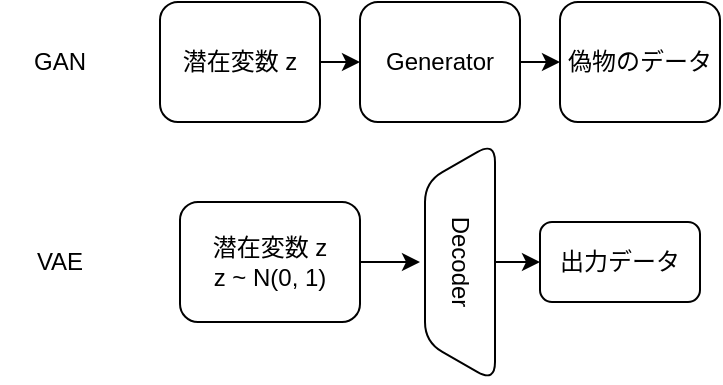 <mxfile>
    <diagram id="9qb3gVUu2T_-5S_EjQZa" name="ページ1">
        <mxGraphModel dx="683" dy="393" grid="1" gridSize="10" guides="1" tooltips="1" connect="1" arrows="1" fold="1" page="1" pageScale="1" pageWidth="827" pageHeight="1169" math="0" shadow="0">
            <root>
                <mxCell id="0"/>
                <mxCell id="1" parent="0"/>
                <mxCell id="8" value="" style="edgeStyle=none;html=1;" parent="1" source="5" edge="1">
                    <mxGeometry relative="1" as="geometry">
                        <mxPoint x="430" y="340" as="targetPoint"/>
                    </mxGeometry>
                </mxCell>
                <mxCell id="5" value="潜在変数 z&lt;br&gt;z ~ N(0, 1)" style="whiteSpace=wrap;html=1;rounded=1;" parent="1" vertex="1">
                    <mxGeometry x="310" y="310" width="90" height="60" as="geometry"/>
                </mxCell>
                <mxCell id="12" value="" style="shape=trapezoid;perimeter=trapezoidPerimeter;whiteSpace=wrap;html=1;fixedSize=1;rounded=1;rotation=-90;" parent="1" vertex="1">
                    <mxGeometry x="390" y="322.5" width="120" height="35" as="geometry"/>
                </mxCell>
                <mxCell id="24" value="" style="edgeStyle=none;html=1;exitX=0.5;exitY=1;exitDx=0;exitDy=0;" parent="1" source="12" target="15" edge="1">
                    <mxGeometry relative="1" as="geometry">
                        <mxPoint x="470" y="340" as="sourcePoint"/>
                    </mxGeometry>
                </mxCell>
                <mxCell id="14" value="Decoder" style="text;html=1;strokeColor=none;fillColor=none;align=center;verticalAlign=middle;whiteSpace=wrap;rounded=0;rotation=90;" parent="1" vertex="1">
                    <mxGeometry x="420" y="325" width="60" height="30" as="geometry"/>
                </mxCell>
                <mxCell id="15" value="出力データ" style="rounded=1;whiteSpace=wrap;html=1;" parent="1" vertex="1">
                    <mxGeometry x="490" y="320" width="80" height="40" as="geometry"/>
                </mxCell>
                <mxCell id="17" value="" style="edgeStyle=none;html=1;" parent="1" source="18" target="20" edge="1">
                    <mxGeometry relative="1" as="geometry"/>
                </mxCell>
                <mxCell id="18" value="潜在変数 z" style="rounded=1;whiteSpace=wrap;html=1;strokeColor=#000000;" parent="1" vertex="1">
                    <mxGeometry x="300" y="210" width="80" height="60" as="geometry"/>
                </mxCell>
                <mxCell id="19" value="" style="edgeStyle=orthogonalEdgeStyle;html=1;" parent="1" source="20" target="21" edge="1">
                    <mxGeometry relative="1" as="geometry"/>
                </mxCell>
                <mxCell id="20" value="Generator" style="whiteSpace=wrap;html=1;strokeColor=#000000;rounded=1;" parent="1" vertex="1">
                    <mxGeometry x="400" y="210" width="80" height="60" as="geometry"/>
                </mxCell>
                <mxCell id="21" value="偽物のデータ" style="whiteSpace=wrap;html=1;strokeColor=#000000;rounded=1;" parent="1" vertex="1">
                    <mxGeometry x="500" y="210" width="80" height="60" as="geometry"/>
                </mxCell>
                <mxCell id="25" value="GAN" style="text;html=1;strokeColor=none;fillColor=none;align=center;verticalAlign=middle;whiteSpace=wrap;rounded=0;container=1;" vertex="1" parent="1">
                    <mxGeometry x="220" y="225" width="60" height="30" as="geometry"/>
                </mxCell>
                <mxCell id="26" value="VAE" style="text;html=1;strokeColor=none;fillColor=none;align=center;verticalAlign=middle;whiteSpace=wrap;rounded=0;container=1;" vertex="1" parent="1">
                    <mxGeometry x="220" y="325" width="60" height="30" as="geometry"/>
                </mxCell>
            </root>
        </mxGraphModel>
    </diagram>
</mxfile>